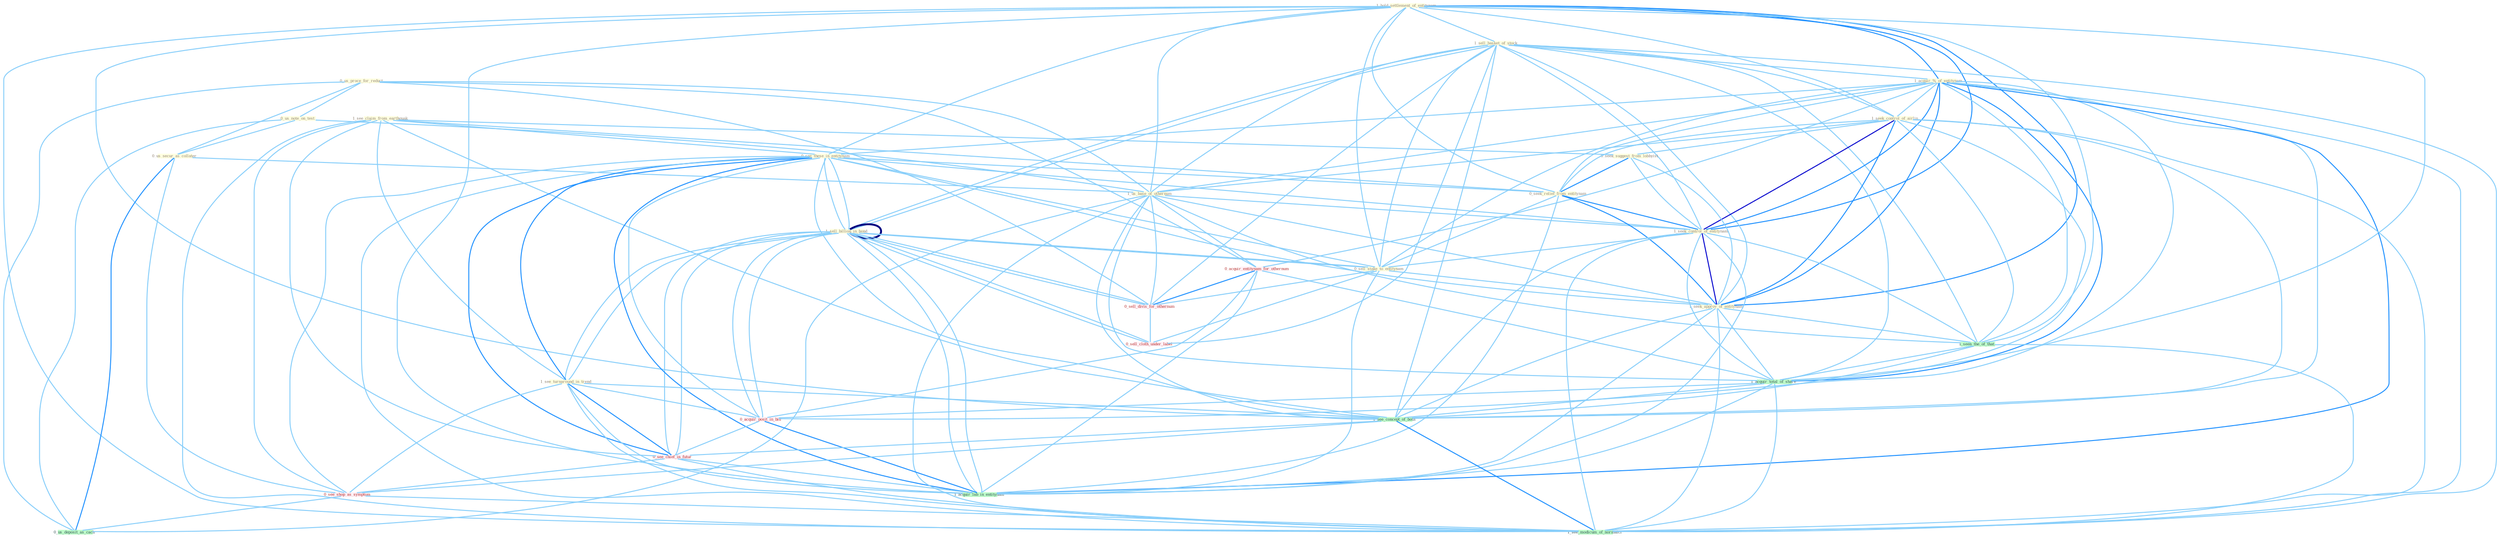 Graph G{ 
    node
    [shape=polygon,style=filled,width=.5,height=.06,color="#BDFCC9",fixedsize=true,fontsize=4,
    fontcolor="#2f4f4f"];
    {node
    [color="#ffffe0", fontcolor="#8b7d6b"] "0_us_proce_for_reduct " "1_hold_settlement_of_entitynam " "0_us_note_on_test " "1_sell_basket_of_stock " "1_see_claim_from_earthquak " "1_acquir_%_of_entitynam " "0_us_secur_as_collater " "1_sell_billion_in_bond " "0_see_these_in_entitynam " "1_sell_billion_in_bond " "1_seek_control_of_airlin " "0_seek_suggest_from_lobbyist " "1_us_base_of_othernum " "0_seek_relief_from_entitynam " "1_seek_control_of_entitynam " "0_sell_stake_to_entitynam " "1_see_turnaround_in_trend " "1_seek_approv_of_entitynam "}
{node [color="#fff0f5", fontcolor="#b22222"] "0_acquir_entitynam_for_othernum " "0_sell_divis_for_othernum " "0_sell_cloth_under_label " "0_acquir_posit_in_bid " "0_see_chief_in_futur " "0_see_shop_as_symptom "}
edge [color="#B0E2FF"];

	"0_us_proce_for_reduct " -- "0_us_note_on_test " [w="1", color="#87cefa" ];
	"0_us_proce_for_reduct " -- "0_us_secur_as_collater " [w="1", color="#87cefa" ];
	"0_us_proce_for_reduct " -- "1_us_base_of_othernum " [w="1", color="#87cefa" ];
	"0_us_proce_for_reduct " -- "0_acquir_entitynam_for_othernum " [w="1", color="#87cefa" ];
	"0_us_proce_for_reduct " -- "0_sell_divis_for_othernum " [w="1", color="#87cefa" ];
	"0_us_proce_for_reduct " -- "0_us_deposit_as_cach " [w="1", color="#87cefa" ];
	"1_hold_settlement_of_entitynam " -- "1_sell_basket_of_stock " [w="1", color="#87cefa" ];
	"1_hold_settlement_of_entitynam " -- "1_acquir_%_of_entitynam " [w="2", color="#1e90ff" , len=0.8];
	"1_hold_settlement_of_entitynam " -- "0_see_these_in_entitynam " [w="1", color="#87cefa" ];
	"1_hold_settlement_of_entitynam " -- "1_seek_control_of_airlin " [w="1", color="#87cefa" ];
	"1_hold_settlement_of_entitynam " -- "1_us_base_of_othernum " [w="1", color="#87cefa" ];
	"1_hold_settlement_of_entitynam " -- "0_seek_relief_from_entitynam " [w="1", color="#87cefa" ];
	"1_hold_settlement_of_entitynam " -- "1_seek_control_of_entitynam " [w="2", color="#1e90ff" , len=0.8];
	"1_hold_settlement_of_entitynam " -- "0_sell_stake_to_entitynam " [w="1", color="#87cefa" ];
	"1_hold_settlement_of_entitynam " -- "1_seek_approv_of_entitynam " [w="2", color="#1e90ff" , len=0.8];
	"1_hold_settlement_of_entitynam " -- "1_seen_the_of_that " [w="1", color="#87cefa" ];
	"1_hold_settlement_of_entitynam " -- "1_acquir_total_of_share " [w="1", color="#87cefa" ];
	"1_hold_settlement_of_entitynam " -- "1_see_concept_of_both " [w="1", color="#87cefa" ];
	"1_hold_settlement_of_entitynam " -- "1_acquir_lab_in_entitynam " [w="1", color="#87cefa" ];
	"1_hold_settlement_of_entitynam " -- "1_see_modicum_of_normalci " [w="1", color="#87cefa" ];
	"0_us_note_on_test " -- "0_us_secur_as_collater " [w="1", color="#87cefa" ];
	"0_us_note_on_test " -- "1_us_base_of_othernum " [w="1", color="#87cefa" ];
	"0_us_note_on_test " -- "0_us_deposit_as_cach " [w="1", color="#87cefa" ];
	"1_sell_basket_of_stock " -- "1_acquir_%_of_entitynam " [w="1", color="#87cefa" ];
	"1_sell_basket_of_stock " -- "1_sell_billion_in_bond " [w="1", color="#87cefa" ];
	"1_sell_basket_of_stock " -- "1_sell_billion_in_bond " [w="1", color="#87cefa" ];
	"1_sell_basket_of_stock " -- "1_seek_control_of_airlin " [w="1", color="#87cefa" ];
	"1_sell_basket_of_stock " -- "1_us_base_of_othernum " [w="1", color="#87cefa" ];
	"1_sell_basket_of_stock " -- "1_seek_control_of_entitynam " [w="1", color="#87cefa" ];
	"1_sell_basket_of_stock " -- "0_sell_stake_to_entitynam " [w="1", color="#87cefa" ];
	"1_sell_basket_of_stock " -- "1_seek_approv_of_entitynam " [w="1", color="#87cefa" ];
	"1_sell_basket_of_stock " -- "1_seen_the_of_that " [w="1", color="#87cefa" ];
	"1_sell_basket_of_stock " -- "0_sell_divis_for_othernum " [w="1", color="#87cefa" ];
	"1_sell_basket_of_stock " -- "1_acquir_total_of_share " [w="1", color="#87cefa" ];
	"1_sell_basket_of_stock " -- "0_sell_cloth_under_label " [w="1", color="#87cefa" ];
	"1_sell_basket_of_stock " -- "1_see_concept_of_both " [w="1", color="#87cefa" ];
	"1_sell_basket_of_stock " -- "1_see_modicum_of_normalci " [w="1", color="#87cefa" ];
	"1_see_claim_from_earthquak " -- "0_see_these_in_entitynam " [w="1", color="#87cefa" ];
	"1_see_claim_from_earthquak " -- "0_seek_suggest_from_lobbyist " [w="1", color="#87cefa" ];
	"1_see_claim_from_earthquak " -- "0_seek_relief_from_entitynam " [w="1", color="#87cefa" ];
	"1_see_claim_from_earthquak " -- "1_see_turnaround_in_trend " [w="1", color="#87cefa" ];
	"1_see_claim_from_earthquak " -- "1_see_concept_of_both " [w="1", color="#87cefa" ];
	"1_see_claim_from_earthquak " -- "0_see_chief_in_futur " [w="1", color="#87cefa" ];
	"1_see_claim_from_earthquak " -- "0_see_shop_as_symptom " [w="1", color="#87cefa" ];
	"1_see_claim_from_earthquak " -- "1_see_modicum_of_normalci " [w="1", color="#87cefa" ];
	"1_acquir_%_of_entitynam " -- "0_see_these_in_entitynam " [w="1", color="#87cefa" ];
	"1_acquir_%_of_entitynam " -- "1_seek_control_of_airlin " [w="1", color="#87cefa" ];
	"1_acquir_%_of_entitynam " -- "1_us_base_of_othernum " [w="1", color="#87cefa" ];
	"1_acquir_%_of_entitynam " -- "0_seek_relief_from_entitynam " [w="1", color="#87cefa" ];
	"1_acquir_%_of_entitynam " -- "1_seek_control_of_entitynam " [w="2", color="#1e90ff" , len=0.8];
	"1_acquir_%_of_entitynam " -- "0_sell_stake_to_entitynam " [w="1", color="#87cefa" ];
	"1_acquir_%_of_entitynam " -- "1_seek_approv_of_entitynam " [w="2", color="#1e90ff" , len=0.8];
	"1_acquir_%_of_entitynam " -- "0_acquir_entitynam_for_othernum " [w="1", color="#87cefa" ];
	"1_acquir_%_of_entitynam " -- "1_seen_the_of_that " [w="1", color="#87cefa" ];
	"1_acquir_%_of_entitynam " -- "1_acquir_total_of_share " [w="2", color="#1e90ff" , len=0.8];
	"1_acquir_%_of_entitynam " -- "0_acquir_posit_in_bid " [w="1", color="#87cefa" ];
	"1_acquir_%_of_entitynam " -- "1_see_concept_of_both " [w="1", color="#87cefa" ];
	"1_acquir_%_of_entitynam " -- "1_acquir_lab_in_entitynam " [w="2", color="#1e90ff" , len=0.8];
	"1_acquir_%_of_entitynam " -- "1_see_modicum_of_normalci " [w="1", color="#87cefa" ];
	"0_us_secur_as_collater " -- "1_us_base_of_othernum " [w="1", color="#87cefa" ];
	"0_us_secur_as_collater " -- "0_see_shop_as_symptom " [w="1", color="#87cefa" ];
	"0_us_secur_as_collater " -- "0_us_deposit_as_cach " [w="2", color="#1e90ff" , len=0.8];
	"1_sell_billion_in_bond " -- "0_see_these_in_entitynam " [w="1", color="#87cefa" ];
	"1_sell_billion_in_bond " -- "1_sell_billion_in_bond " [w="4", style=bold, color="#000080", len=0.4];
	"1_sell_billion_in_bond " -- "0_sell_stake_to_entitynam " [w="1", color="#87cefa" ];
	"1_sell_billion_in_bond " -- "1_see_turnaround_in_trend " [w="1", color="#87cefa" ];
	"1_sell_billion_in_bond " -- "0_sell_divis_for_othernum " [w="1", color="#87cefa" ];
	"1_sell_billion_in_bond " -- "0_sell_cloth_under_label " [w="1", color="#87cefa" ];
	"1_sell_billion_in_bond " -- "0_acquir_posit_in_bid " [w="1", color="#87cefa" ];
	"1_sell_billion_in_bond " -- "0_see_chief_in_futur " [w="1", color="#87cefa" ];
	"1_sell_billion_in_bond " -- "1_acquir_lab_in_entitynam " [w="1", color="#87cefa" ];
	"0_see_these_in_entitynam " -- "1_sell_billion_in_bond " [w="1", color="#87cefa" ];
	"0_see_these_in_entitynam " -- "0_seek_relief_from_entitynam " [w="1", color="#87cefa" ];
	"0_see_these_in_entitynam " -- "1_seek_control_of_entitynam " [w="1", color="#87cefa" ];
	"0_see_these_in_entitynam " -- "0_sell_stake_to_entitynam " [w="1", color="#87cefa" ];
	"0_see_these_in_entitynam " -- "1_see_turnaround_in_trend " [w="2", color="#1e90ff" , len=0.8];
	"0_see_these_in_entitynam " -- "1_seek_approv_of_entitynam " [w="1", color="#87cefa" ];
	"0_see_these_in_entitynam " -- "0_acquir_posit_in_bid " [w="1", color="#87cefa" ];
	"0_see_these_in_entitynam " -- "1_see_concept_of_both " [w="1", color="#87cefa" ];
	"0_see_these_in_entitynam " -- "0_see_chief_in_futur " [w="2", color="#1e90ff" , len=0.8];
	"0_see_these_in_entitynam " -- "0_see_shop_as_symptom " [w="1", color="#87cefa" ];
	"0_see_these_in_entitynam " -- "1_acquir_lab_in_entitynam " [w="2", color="#1e90ff" , len=0.8];
	"0_see_these_in_entitynam " -- "1_see_modicum_of_normalci " [w="1", color="#87cefa" ];
	"1_sell_billion_in_bond " -- "0_sell_stake_to_entitynam " [w="1", color="#87cefa" ];
	"1_sell_billion_in_bond " -- "1_see_turnaround_in_trend " [w="1", color="#87cefa" ];
	"1_sell_billion_in_bond " -- "0_sell_divis_for_othernum " [w="1", color="#87cefa" ];
	"1_sell_billion_in_bond " -- "0_sell_cloth_under_label " [w="1", color="#87cefa" ];
	"1_sell_billion_in_bond " -- "0_acquir_posit_in_bid " [w="1", color="#87cefa" ];
	"1_sell_billion_in_bond " -- "0_see_chief_in_futur " [w="1", color="#87cefa" ];
	"1_sell_billion_in_bond " -- "1_acquir_lab_in_entitynam " [w="1", color="#87cefa" ];
	"1_seek_control_of_airlin " -- "0_seek_suggest_from_lobbyist " [w="1", color="#87cefa" ];
	"1_seek_control_of_airlin " -- "1_us_base_of_othernum " [w="1", color="#87cefa" ];
	"1_seek_control_of_airlin " -- "0_seek_relief_from_entitynam " [w="1", color="#87cefa" ];
	"1_seek_control_of_airlin " -- "1_seek_control_of_entitynam " [w="3", color="#0000cd" , len=0.6];
	"1_seek_control_of_airlin " -- "1_seek_approv_of_entitynam " [w="2", color="#1e90ff" , len=0.8];
	"1_seek_control_of_airlin " -- "1_seen_the_of_that " [w="1", color="#87cefa" ];
	"1_seek_control_of_airlin " -- "1_acquir_total_of_share " [w="1", color="#87cefa" ];
	"1_seek_control_of_airlin " -- "1_see_concept_of_both " [w="1", color="#87cefa" ];
	"1_seek_control_of_airlin " -- "1_see_modicum_of_normalci " [w="1", color="#87cefa" ];
	"0_seek_suggest_from_lobbyist " -- "0_seek_relief_from_entitynam " [w="2", color="#1e90ff" , len=0.8];
	"0_seek_suggest_from_lobbyist " -- "1_seek_control_of_entitynam " [w="1", color="#87cefa" ];
	"0_seek_suggest_from_lobbyist " -- "1_seek_approv_of_entitynam " [w="1", color="#87cefa" ];
	"1_us_base_of_othernum " -- "1_seek_control_of_entitynam " [w="1", color="#87cefa" ];
	"1_us_base_of_othernum " -- "1_seek_approv_of_entitynam " [w="1", color="#87cefa" ];
	"1_us_base_of_othernum " -- "0_acquir_entitynam_for_othernum " [w="1", color="#87cefa" ];
	"1_us_base_of_othernum " -- "1_seen_the_of_that " [w="1", color="#87cefa" ];
	"1_us_base_of_othernum " -- "0_sell_divis_for_othernum " [w="1", color="#87cefa" ];
	"1_us_base_of_othernum " -- "1_acquir_total_of_share " [w="1", color="#87cefa" ];
	"1_us_base_of_othernum " -- "1_see_concept_of_both " [w="1", color="#87cefa" ];
	"1_us_base_of_othernum " -- "0_us_deposit_as_cach " [w="1", color="#87cefa" ];
	"1_us_base_of_othernum " -- "1_see_modicum_of_normalci " [w="1", color="#87cefa" ];
	"0_seek_relief_from_entitynam " -- "1_seek_control_of_entitynam " [w="2", color="#1e90ff" , len=0.8];
	"0_seek_relief_from_entitynam " -- "0_sell_stake_to_entitynam " [w="1", color="#87cefa" ];
	"0_seek_relief_from_entitynam " -- "1_seek_approv_of_entitynam " [w="2", color="#1e90ff" , len=0.8];
	"0_seek_relief_from_entitynam " -- "1_acquir_lab_in_entitynam " [w="1", color="#87cefa" ];
	"1_seek_control_of_entitynam " -- "0_sell_stake_to_entitynam " [w="1", color="#87cefa" ];
	"1_seek_control_of_entitynam " -- "1_seek_approv_of_entitynam " [w="3", color="#0000cd" , len=0.6];
	"1_seek_control_of_entitynam " -- "1_seen_the_of_that " [w="1", color="#87cefa" ];
	"1_seek_control_of_entitynam " -- "1_acquir_total_of_share " [w="1", color="#87cefa" ];
	"1_seek_control_of_entitynam " -- "1_see_concept_of_both " [w="1", color="#87cefa" ];
	"1_seek_control_of_entitynam " -- "1_acquir_lab_in_entitynam " [w="1", color="#87cefa" ];
	"1_seek_control_of_entitynam " -- "1_see_modicum_of_normalci " [w="1", color="#87cefa" ];
	"0_sell_stake_to_entitynam " -- "1_seek_approv_of_entitynam " [w="1", color="#87cefa" ];
	"0_sell_stake_to_entitynam " -- "0_sell_divis_for_othernum " [w="1", color="#87cefa" ];
	"0_sell_stake_to_entitynam " -- "0_sell_cloth_under_label " [w="1", color="#87cefa" ];
	"0_sell_stake_to_entitynam " -- "1_acquir_lab_in_entitynam " [w="1", color="#87cefa" ];
	"1_see_turnaround_in_trend " -- "0_acquir_posit_in_bid " [w="1", color="#87cefa" ];
	"1_see_turnaround_in_trend " -- "1_see_concept_of_both " [w="1", color="#87cefa" ];
	"1_see_turnaround_in_trend " -- "0_see_chief_in_futur " [w="2", color="#1e90ff" , len=0.8];
	"1_see_turnaround_in_trend " -- "0_see_shop_as_symptom " [w="1", color="#87cefa" ];
	"1_see_turnaround_in_trend " -- "1_acquir_lab_in_entitynam " [w="1", color="#87cefa" ];
	"1_see_turnaround_in_trend " -- "1_see_modicum_of_normalci " [w="1", color="#87cefa" ];
	"1_seek_approv_of_entitynam " -- "1_seen_the_of_that " [w="1", color="#87cefa" ];
	"1_seek_approv_of_entitynam " -- "1_acquir_total_of_share " [w="1", color="#87cefa" ];
	"1_seek_approv_of_entitynam " -- "1_see_concept_of_both " [w="1", color="#87cefa" ];
	"1_seek_approv_of_entitynam " -- "1_acquir_lab_in_entitynam " [w="1", color="#87cefa" ];
	"1_seek_approv_of_entitynam " -- "1_see_modicum_of_normalci " [w="1", color="#87cefa" ];
	"0_acquir_entitynam_for_othernum " -- "0_sell_divis_for_othernum " [w="2", color="#1e90ff" , len=0.8];
	"0_acquir_entitynam_for_othernum " -- "1_acquir_total_of_share " [w="1", color="#87cefa" ];
	"0_acquir_entitynam_for_othernum " -- "0_acquir_posit_in_bid " [w="1", color="#87cefa" ];
	"0_acquir_entitynam_for_othernum " -- "1_acquir_lab_in_entitynam " [w="1", color="#87cefa" ];
	"1_seen_the_of_that " -- "1_acquir_total_of_share " [w="1", color="#87cefa" ];
	"1_seen_the_of_that " -- "1_see_concept_of_both " [w="1", color="#87cefa" ];
	"1_seen_the_of_that " -- "1_see_modicum_of_normalci " [w="1", color="#87cefa" ];
	"0_sell_divis_for_othernum " -- "0_sell_cloth_under_label " [w="1", color="#87cefa" ];
	"1_acquir_total_of_share " -- "0_acquir_posit_in_bid " [w="1", color="#87cefa" ];
	"1_acquir_total_of_share " -- "1_see_concept_of_both " [w="1", color="#87cefa" ];
	"1_acquir_total_of_share " -- "1_acquir_lab_in_entitynam " [w="1", color="#87cefa" ];
	"1_acquir_total_of_share " -- "1_see_modicum_of_normalci " [w="1", color="#87cefa" ];
	"0_acquir_posit_in_bid " -- "0_see_chief_in_futur " [w="1", color="#87cefa" ];
	"0_acquir_posit_in_bid " -- "1_acquir_lab_in_entitynam " [w="2", color="#1e90ff" , len=0.8];
	"1_see_concept_of_both " -- "0_see_chief_in_futur " [w="1", color="#87cefa" ];
	"1_see_concept_of_both " -- "0_see_shop_as_symptom " [w="1", color="#87cefa" ];
	"1_see_concept_of_both " -- "1_see_modicum_of_normalci " [w="2", color="#1e90ff" , len=0.8];
	"0_see_chief_in_futur " -- "0_see_shop_as_symptom " [w="1", color="#87cefa" ];
	"0_see_chief_in_futur " -- "1_acquir_lab_in_entitynam " [w="1", color="#87cefa" ];
	"0_see_chief_in_futur " -- "1_see_modicum_of_normalci " [w="1", color="#87cefa" ];
	"0_see_shop_as_symptom " -- "0_us_deposit_as_cach " [w="1", color="#87cefa" ];
	"0_see_shop_as_symptom " -- "1_see_modicum_of_normalci " [w="1", color="#87cefa" ];
}